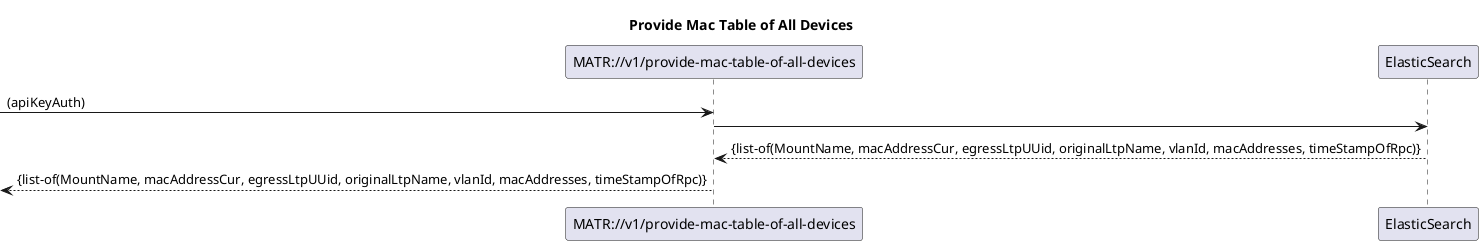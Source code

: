 @startuml 03x_ProvideMacTableOfAllDevices
skinparam responseMessageBelowArrow true

title Provide Mac Table of All Devices

participant "MATR://v1/provide-mac-table-of-all-devices"
participant "ElasticSearch"

[-> "MATR://v1/provide-mac-table-of-all-devices": (apiKeyAuth)

"MATR://v1/provide-mac-table-of-all-devices" -> "ElasticSearch"
"ElasticSearch" --> "MATR://v1/provide-mac-table-of-all-devices": {list-of(MountName, macAddressCur, egressLtpUUid, originalLtpName, vlanId, macAddresses, timeStampOfRpc)}

[<--"MATR://v1/provide-mac-table-of-all-devices": {list-of(MountName, macAddressCur, egressLtpUUid, originalLtpName, vlanId, macAddresses, timeStampOfRpc)}

@enduml